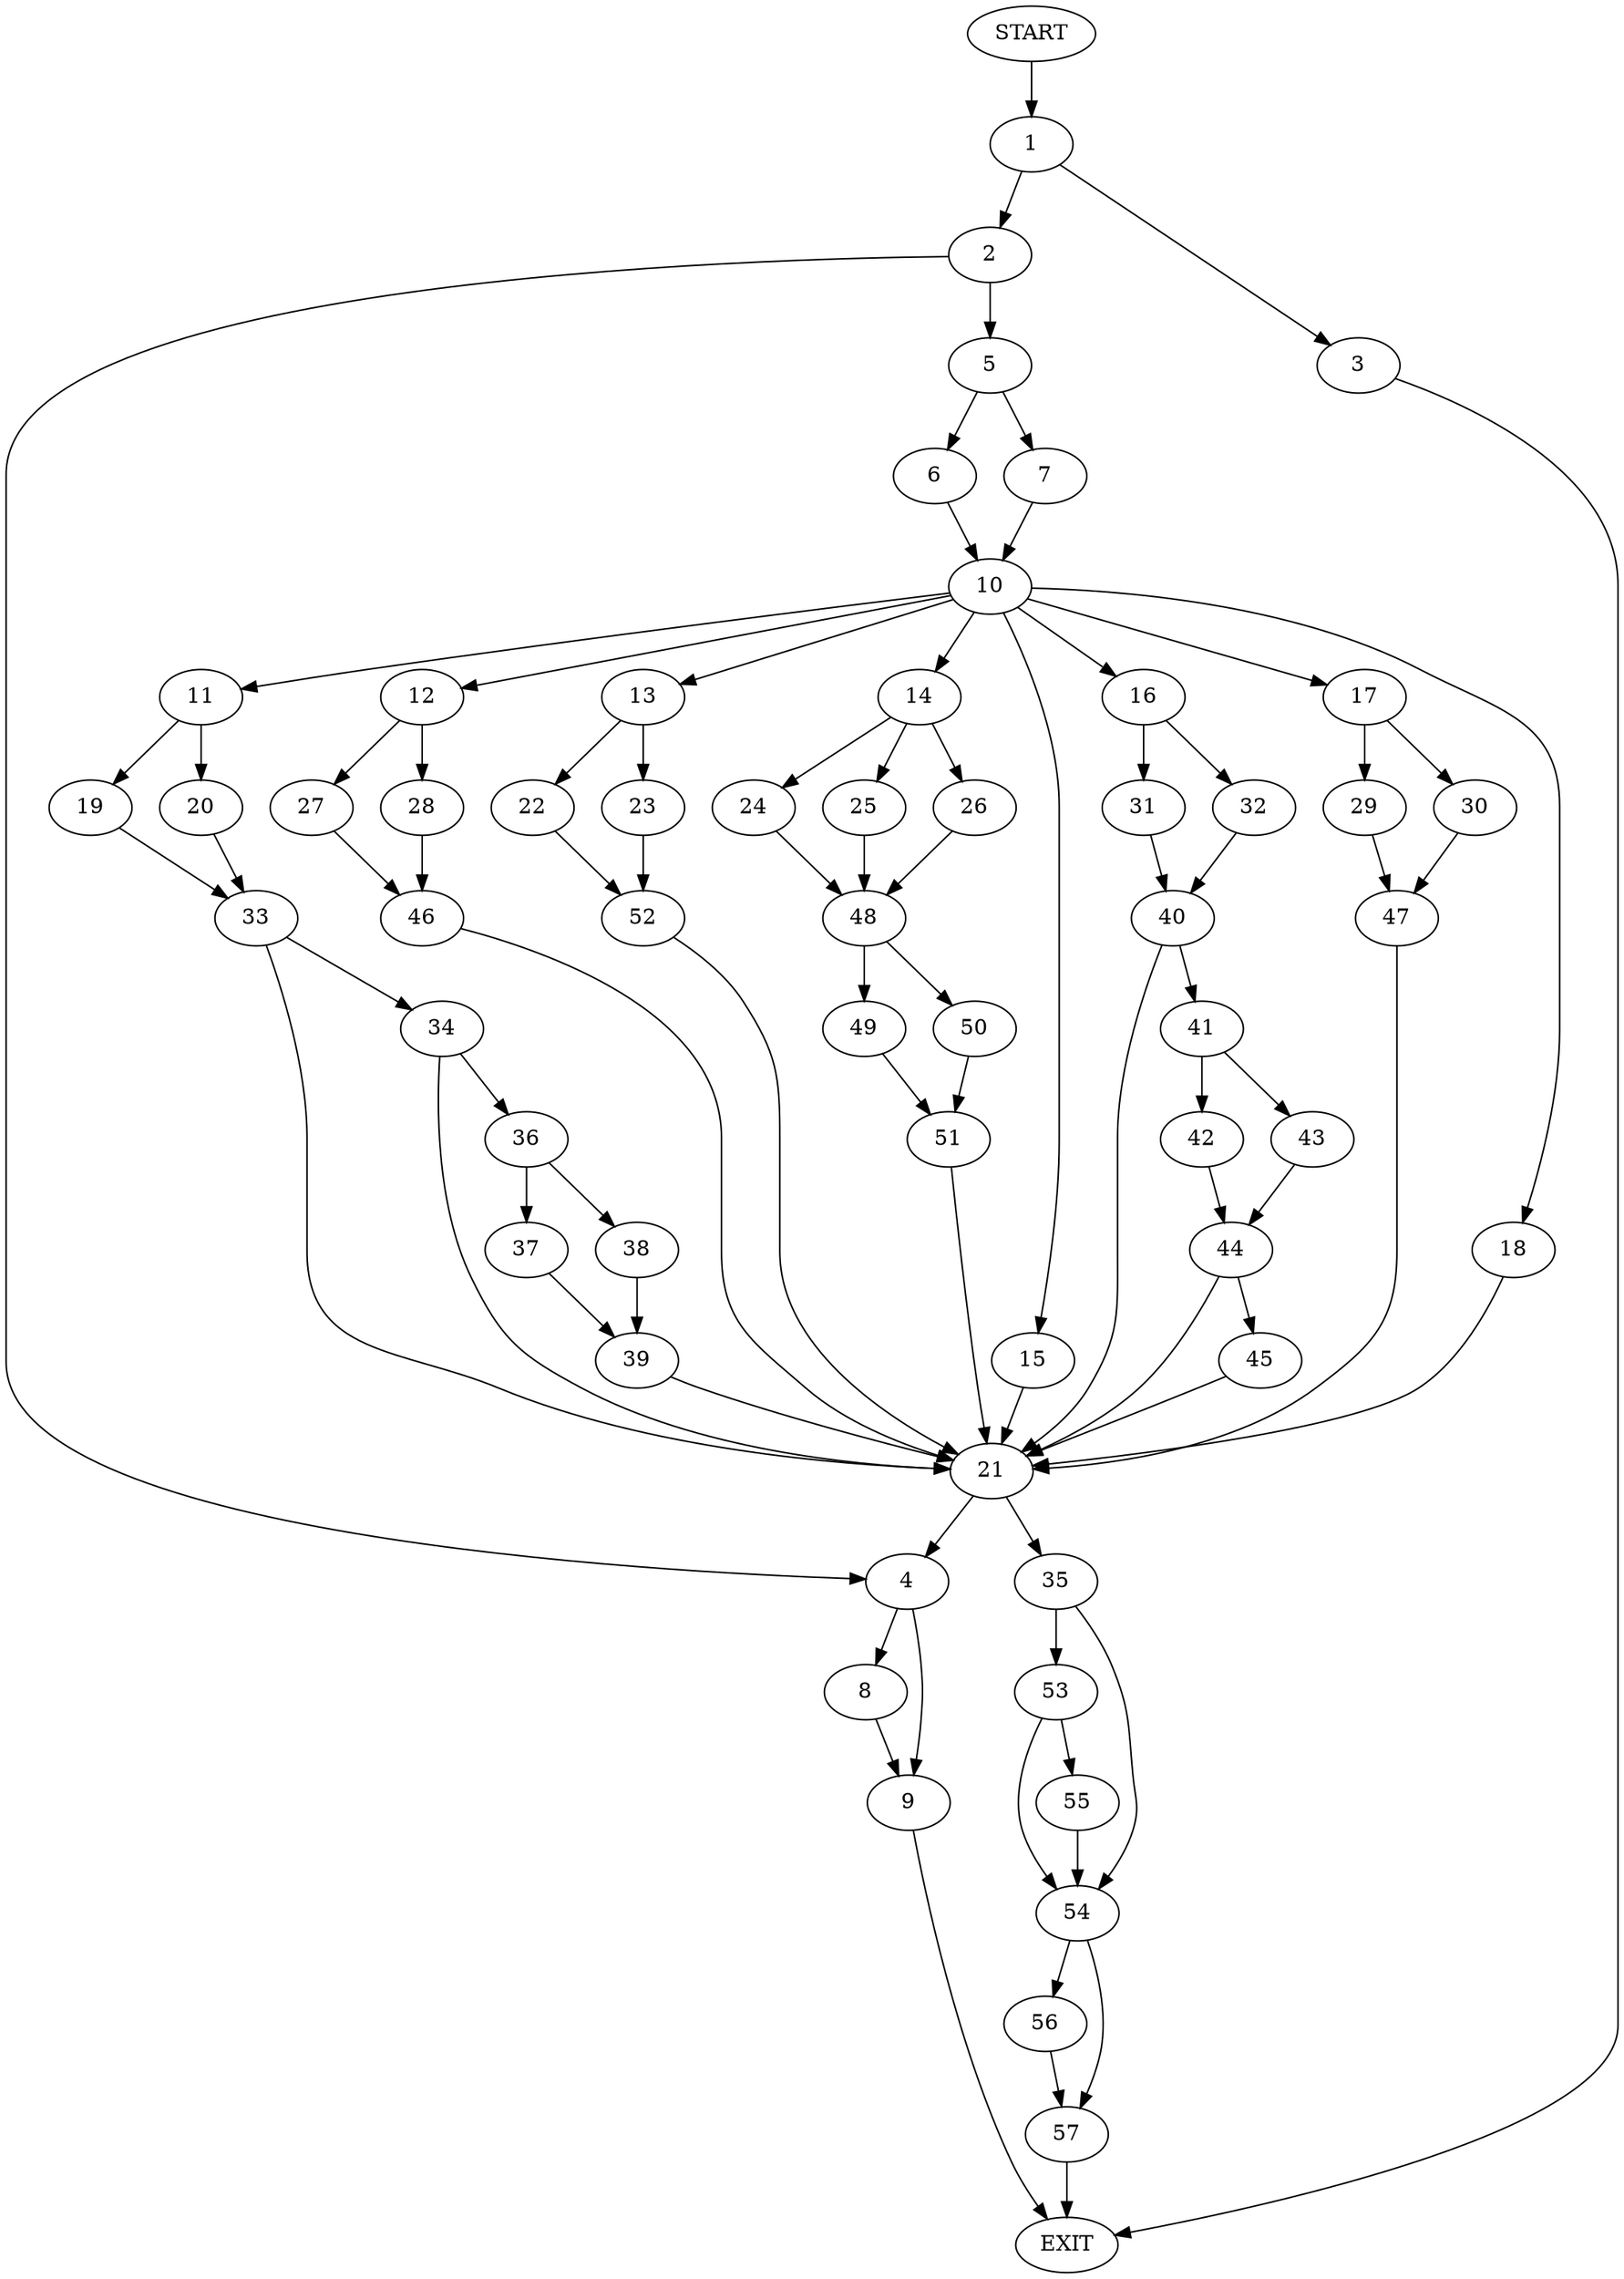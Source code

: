 digraph {
0 [label="START"]
58 [label="EXIT"]
0 -> 1
1 -> 2
1 -> 3
2 -> 4
2 -> 5
3 -> 58
5 -> 6
5 -> 7
4 -> 8
4 -> 9
6 -> 10
7 -> 10
10 -> 11
10 -> 12
10 -> 13
10 -> 14
10 -> 15
10 -> 16
10 -> 17
10 -> 18
11 -> 19
11 -> 20
15 -> 21
13 -> 22
13 -> 23
14 -> 24
14 -> 25
14 -> 26
12 -> 27
12 -> 28
17 -> 29
17 -> 30
18 -> 21
16 -> 31
16 -> 32
19 -> 33
20 -> 33
33 -> 21
33 -> 34
21 -> 4
21 -> 35
34 -> 21
34 -> 36
36 -> 37
36 -> 38
38 -> 39
37 -> 39
39 -> 21
31 -> 40
32 -> 40
40 -> 21
40 -> 41
41 -> 42
41 -> 43
42 -> 44
43 -> 44
44 -> 21
44 -> 45
45 -> 21
27 -> 46
28 -> 46
46 -> 21
29 -> 47
30 -> 47
47 -> 21
25 -> 48
24 -> 48
26 -> 48
48 -> 49
48 -> 50
50 -> 51
49 -> 51
51 -> 21
23 -> 52
22 -> 52
52 -> 21
35 -> 53
35 -> 54
53 -> 54
53 -> 55
54 -> 56
54 -> 57
55 -> 54
57 -> 58
56 -> 57
9 -> 58
8 -> 9
}
